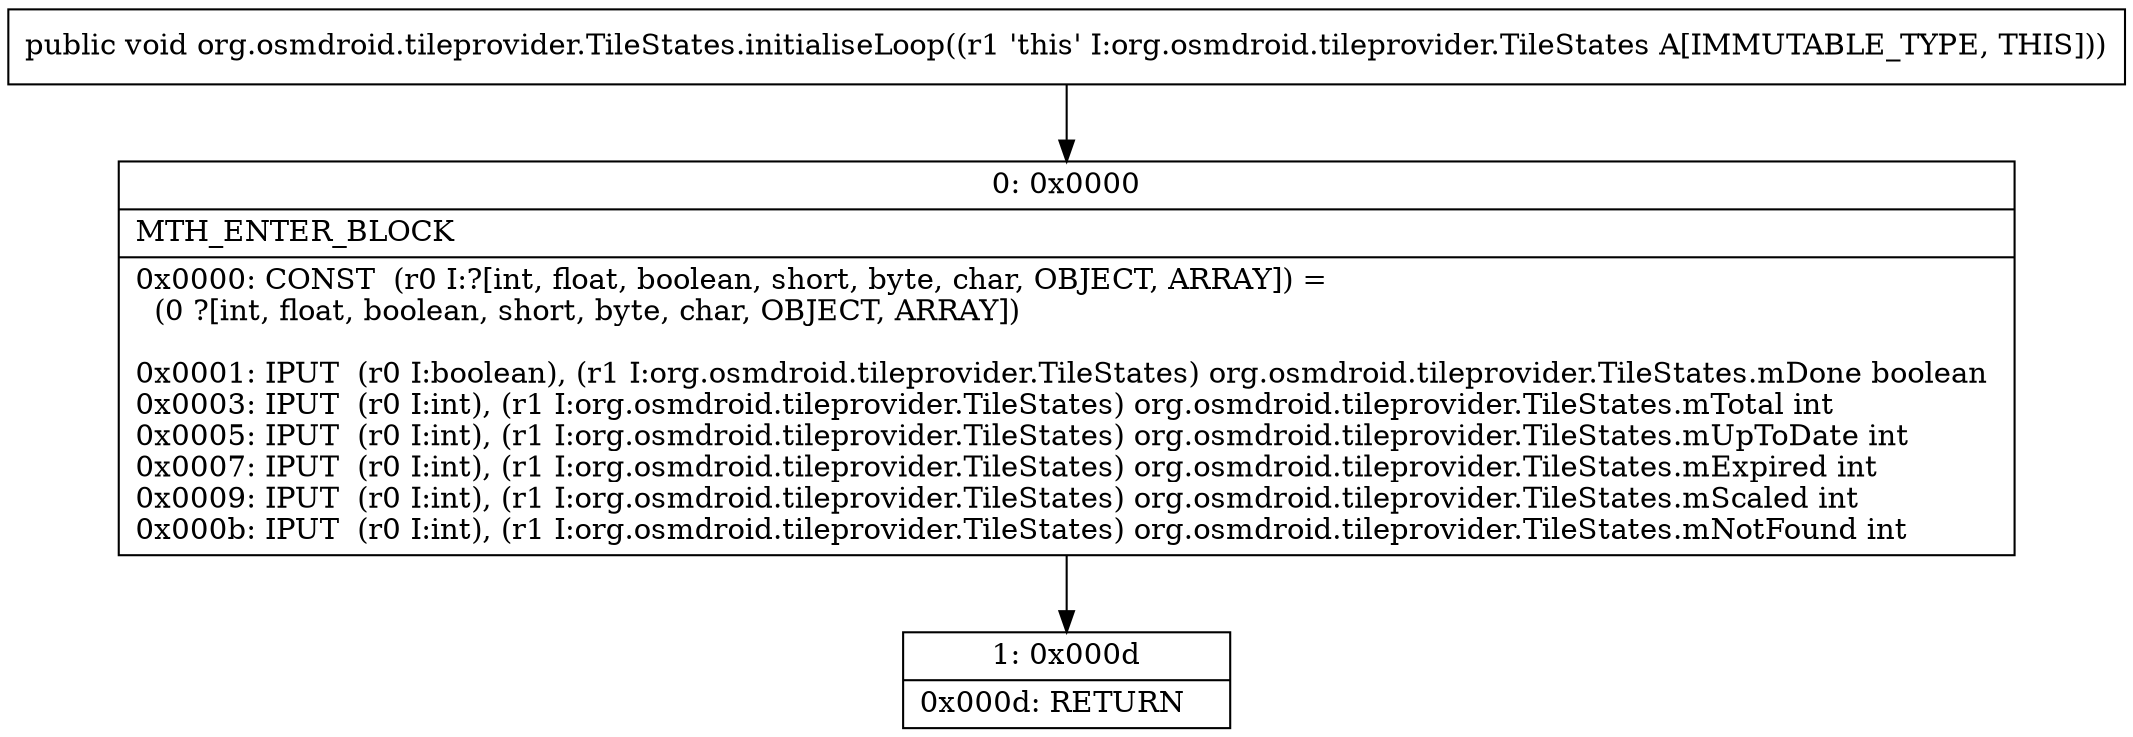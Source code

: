 digraph "CFG fororg.osmdroid.tileprovider.TileStates.initialiseLoop()V" {
Node_0 [shape=record,label="{0\:\ 0x0000|MTH_ENTER_BLOCK\l|0x0000: CONST  (r0 I:?[int, float, boolean, short, byte, char, OBJECT, ARRAY]) = \l  (0 ?[int, float, boolean, short, byte, char, OBJECT, ARRAY])\l \l0x0001: IPUT  (r0 I:boolean), (r1 I:org.osmdroid.tileprovider.TileStates) org.osmdroid.tileprovider.TileStates.mDone boolean \l0x0003: IPUT  (r0 I:int), (r1 I:org.osmdroid.tileprovider.TileStates) org.osmdroid.tileprovider.TileStates.mTotal int \l0x0005: IPUT  (r0 I:int), (r1 I:org.osmdroid.tileprovider.TileStates) org.osmdroid.tileprovider.TileStates.mUpToDate int \l0x0007: IPUT  (r0 I:int), (r1 I:org.osmdroid.tileprovider.TileStates) org.osmdroid.tileprovider.TileStates.mExpired int \l0x0009: IPUT  (r0 I:int), (r1 I:org.osmdroid.tileprovider.TileStates) org.osmdroid.tileprovider.TileStates.mScaled int \l0x000b: IPUT  (r0 I:int), (r1 I:org.osmdroid.tileprovider.TileStates) org.osmdroid.tileprovider.TileStates.mNotFound int \l}"];
Node_1 [shape=record,label="{1\:\ 0x000d|0x000d: RETURN   \l}"];
MethodNode[shape=record,label="{public void org.osmdroid.tileprovider.TileStates.initialiseLoop((r1 'this' I:org.osmdroid.tileprovider.TileStates A[IMMUTABLE_TYPE, THIS])) }"];
MethodNode -> Node_0;
Node_0 -> Node_1;
}

